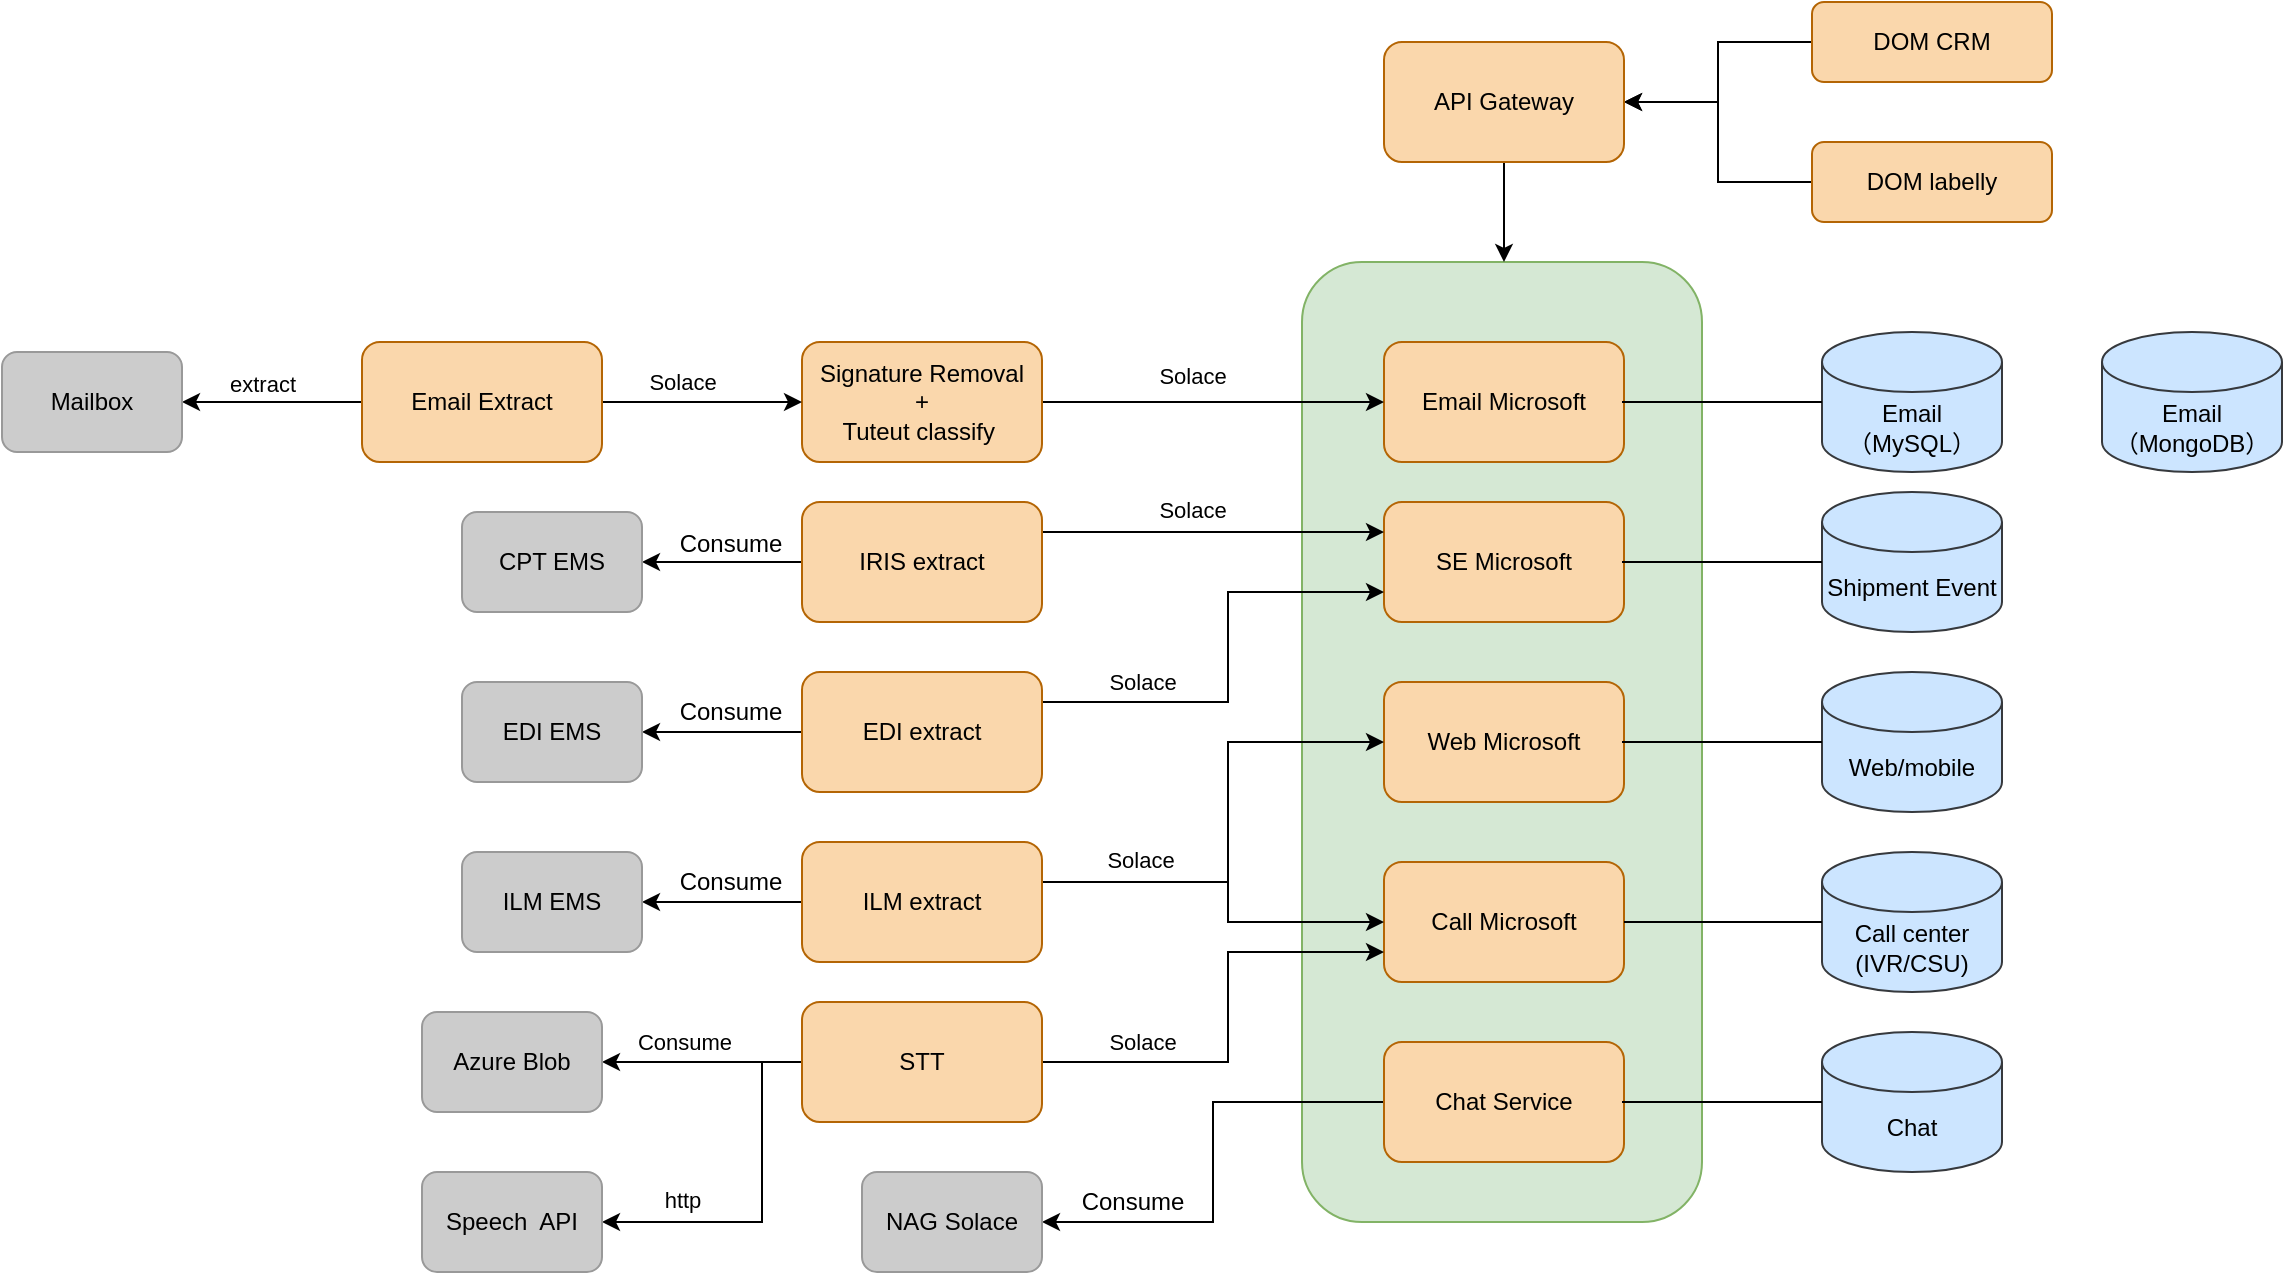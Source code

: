 <mxfile version="14.4.8" type="github">
  <diagram id="49KzD0q_o52CGu3O8EtS" name="Page-1">
    <mxGraphModel dx="2249" dy="762" grid="1" gridSize="10" guides="1" tooltips="1" connect="1" arrows="1" fold="1" page="1" pageScale="1" pageWidth="827" pageHeight="1169" math="0" shadow="0">
      <root>
        <mxCell id="0" />
        <mxCell id="1" parent="0" />
        <mxCell id="RPP7evLBG8meGlh0PdTi-4" value="" style="rounded=1;whiteSpace=wrap;html=1;strokeColor=#82b366;fillColor=#d5e8d4;" vertex="1" parent="1">
          <mxGeometry x="460" y="130" width="200" height="480" as="geometry" />
        </mxCell>
        <mxCell id="RPP7evLBG8meGlh0PdTi-5" value="Email Microsoft" style="rounded=1;whiteSpace=wrap;html=1;strokeColor=#b46504;fillColor=#fad7ac;" vertex="1" parent="1">
          <mxGeometry x="501" y="170" width="120" height="60" as="geometry" />
        </mxCell>
        <mxCell id="RPP7evLBG8meGlh0PdTi-6" value="SE Microsoft" style="rounded=1;whiteSpace=wrap;html=1;strokeColor=#b46504;fillColor=#fad7ac;" vertex="1" parent="1">
          <mxGeometry x="501" y="250" width="120" height="60" as="geometry" />
        </mxCell>
        <mxCell id="RPP7evLBG8meGlh0PdTi-7" value="Web Microsoft" style="rounded=1;whiteSpace=wrap;html=1;strokeColor=#b46504;fillColor=#fad7ac;" vertex="1" parent="1">
          <mxGeometry x="501" y="340" width="120" height="60" as="geometry" />
        </mxCell>
        <mxCell id="RPP7evLBG8meGlh0PdTi-8" value="Call Microsoft" style="rounded=1;whiteSpace=wrap;html=1;strokeColor=#b46504;fillColor=#fad7ac;" vertex="1" parent="1">
          <mxGeometry x="501" y="430" width="120" height="60" as="geometry" />
        </mxCell>
        <mxCell id="RPP7evLBG8meGlh0PdTi-66" style="edgeStyle=orthogonalEdgeStyle;rounded=0;orthogonalLoop=1;jettySize=auto;html=1;entryX=1;entryY=0.5;entryDx=0;entryDy=0;" edge="1" parent="1" source="RPP7evLBG8meGlh0PdTi-9" target="RPP7evLBG8meGlh0PdTi-65">
          <mxGeometry relative="1" as="geometry" />
        </mxCell>
        <mxCell id="RPP7evLBG8meGlh0PdTi-9" value="Chat Service" style="rounded=1;whiteSpace=wrap;html=1;strokeColor=#b46504;fillColor=#fad7ac;" vertex="1" parent="1">
          <mxGeometry x="501" y="520" width="120" height="60" as="geometry" />
        </mxCell>
        <mxCell id="RPP7evLBG8meGlh0PdTi-10" value="Call center &lt;br&gt;(IVR/CSU)" style="shape=cylinder3;whiteSpace=wrap;html=1;boundedLbl=1;backgroundOutline=1;size=15;strokeColor=#36393d;fillColor=#cce5ff;" vertex="1" parent="1">
          <mxGeometry x="720" y="425" width="90" height="70" as="geometry" />
        </mxCell>
        <mxCell id="RPP7evLBG8meGlh0PdTi-12" value="Web/mobile" style="shape=cylinder3;whiteSpace=wrap;html=1;boundedLbl=1;backgroundOutline=1;size=15;strokeColor=#36393d;fillColor=#cce5ff;" vertex="1" parent="1">
          <mxGeometry x="720" y="335" width="90" height="70" as="geometry" />
        </mxCell>
        <mxCell id="RPP7evLBG8meGlh0PdTi-13" value="Email&lt;br&gt;（MySQL）" style="shape=cylinder3;whiteSpace=wrap;html=1;boundedLbl=1;backgroundOutline=1;size=15;strokeColor=#36393d;fillColor=#cce5ff;" vertex="1" parent="1">
          <mxGeometry x="720" y="165" width="90" height="70" as="geometry" />
        </mxCell>
        <mxCell id="RPP7evLBG8meGlh0PdTi-14" value="Shipment Event" style="shape=cylinder3;whiteSpace=wrap;html=1;boundedLbl=1;backgroundOutline=1;size=15;strokeColor=#36393d;fillColor=#cce5ff;" vertex="1" parent="1">
          <mxGeometry x="720" y="245" width="90" height="70" as="geometry" />
        </mxCell>
        <mxCell id="RPP7evLBG8meGlh0PdTi-15" value="Email&lt;br&gt;（MongoDB）" style="shape=cylinder3;whiteSpace=wrap;html=1;boundedLbl=1;backgroundOutline=1;size=15;strokeColor=#36393d;fillColor=#cce5ff;" vertex="1" parent="1">
          <mxGeometry x="860" y="165" width="90" height="70" as="geometry" />
        </mxCell>
        <mxCell id="RPP7evLBG8meGlh0PdTi-16" value="Chat" style="shape=cylinder3;whiteSpace=wrap;html=1;boundedLbl=1;backgroundOutline=1;size=15;strokeColor=#36393d;fillColor=#cce5ff;" vertex="1" parent="1">
          <mxGeometry x="720" y="515" width="90" height="70" as="geometry" />
        </mxCell>
        <mxCell id="RPP7evLBG8meGlh0PdTi-24" style="edgeStyle=orthogonalEdgeStyle;rounded=0;orthogonalLoop=1;jettySize=auto;html=1;entryX=0;entryY=0.5;entryDx=0;entryDy=0;" edge="1" parent="1" source="RPP7evLBG8meGlh0PdTi-17" target="RPP7evLBG8meGlh0PdTi-5">
          <mxGeometry relative="1" as="geometry" />
        </mxCell>
        <mxCell id="RPP7evLBG8meGlh0PdTi-25" value="Solace" style="edgeLabel;html=1;align=center;verticalAlign=middle;resizable=0;points=[];" vertex="1" connectable="0" parent="RPP7evLBG8meGlh0PdTi-24">
          <mxGeometry x="-0.137" y="-1" relative="1" as="geometry">
            <mxPoint x="1" y="-14" as="offset" />
          </mxGeometry>
        </mxCell>
        <mxCell id="RPP7evLBG8meGlh0PdTi-17" value="Signature Removal&lt;br&gt;+&lt;br&gt;Tuteut classify&amp;nbsp;" style="rounded=1;whiteSpace=wrap;html=1;strokeColor=#b46504;fillColor=#fad7ac;" vertex="1" parent="1">
          <mxGeometry x="210" y="170" width="120" height="60" as="geometry" />
        </mxCell>
        <mxCell id="RPP7evLBG8meGlh0PdTi-39" style="edgeStyle=orthogonalEdgeStyle;rounded=0;orthogonalLoop=1;jettySize=auto;html=1;entryX=0;entryY=0.5;entryDx=0;entryDy=0;" edge="1" parent="1" source="RPP7evLBG8meGlh0PdTi-18" target="RPP7evLBG8meGlh0PdTi-17">
          <mxGeometry relative="1" as="geometry" />
        </mxCell>
        <mxCell id="RPP7evLBG8meGlh0PdTi-42" value="Solace" style="edgeLabel;html=1;align=center;verticalAlign=middle;resizable=0;points=[];" vertex="1" connectable="0" parent="RPP7evLBG8meGlh0PdTi-39">
          <mxGeometry x="-0.2" y="-2" relative="1" as="geometry">
            <mxPoint y="-12" as="offset" />
          </mxGeometry>
        </mxCell>
        <mxCell id="RPP7evLBG8meGlh0PdTi-40" style="edgeStyle=orthogonalEdgeStyle;rounded=0;orthogonalLoop=1;jettySize=auto;html=1;entryX=1;entryY=0.5;entryDx=0;entryDy=0;" edge="1" parent="1" source="RPP7evLBG8meGlh0PdTi-18">
          <mxGeometry relative="1" as="geometry">
            <mxPoint x="-100" y="200" as="targetPoint" />
          </mxGeometry>
        </mxCell>
        <mxCell id="RPP7evLBG8meGlh0PdTi-41" value="extract" style="edgeLabel;html=1;align=center;verticalAlign=middle;resizable=0;points=[];" vertex="1" connectable="0" parent="RPP7evLBG8meGlh0PdTi-40">
          <mxGeometry x="0.244" y="-3" relative="1" as="geometry">
            <mxPoint x="6" y="-7" as="offset" />
          </mxGeometry>
        </mxCell>
        <mxCell id="RPP7evLBG8meGlh0PdTi-18" value="Email Extract" style="rounded=1;whiteSpace=wrap;html=1;strokeColor=#b46504;fillColor=#fad7ac;" vertex="1" parent="1">
          <mxGeometry x="-10" y="170" width="120" height="60" as="geometry" />
        </mxCell>
        <mxCell id="RPP7evLBG8meGlh0PdTi-26" style="edgeStyle=orthogonalEdgeStyle;rounded=0;orthogonalLoop=1;jettySize=auto;html=1;entryX=0;entryY=0.25;entryDx=0;entryDy=0;" edge="1" parent="1" source="RPP7evLBG8meGlh0PdTi-20" target="RPP7evLBG8meGlh0PdTi-6">
          <mxGeometry relative="1" as="geometry">
            <Array as="points">
              <mxPoint x="390" y="265" />
              <mxPoint x="390" y="265" />
            </Array>
          </mxGeometry>
        </mxCell>
        <mxCell id="RPP7evLBG8meGlh0PdTi-43" value="Solace" style="edgeLabel;html=1;align=center;verticalAlign=middle;resizable=0;points=[];" vertex="1" connectable="0" parent="RPP7evLBG8meGlh0PdTi-26">
          <mxGeometry x="-0.151" y="-1" relative="1" as="geometry">
            <mxPoint x="2" y="-12" as="offset" />
          </mxGeometry>
        </mxCell>
        <mxCell id="RPP7evLBG8meGlh0PdTi-57" style="edgeStyle=orthogonalEdgeStyle;rounded=0;orthogonalLoop=1;jettySize=auto;html=1;entryX=1;entryY=0.5;entryDx=0;entryDy=0;" edge="1" parent="1" source="RPP7evLBG8meGlh0PdTi-20" target="RPP7evLBG8meGlh0PdTi-56">
          <mxGeometry relative="1" as="geometry" />
        </mxCell>
        <mxCell id="RPP7evLBG8meGlh0PdTi-20" value="IRIS extract" style="rounded=1;whiteSpace=wrap;html=1;strokeColor=#b46504;fillColor=#fad7ac;" vertex="1" parent="1">
          <mxGeometry x="210" y="250" width="120" height="60" as="geometry" />
        </mxCell>
        <mxCell id="RPP7evLBG8meGlh0PdTi-27" style="edgeStyle=orthogonalEdgeStyle;rounded=0;orthogonalLoop=1;jettySize=auto;html=1;entryX=0;entryY=0.75;entryDx=0;entryDy=0;" edge="1" parent="1" source="RPP7evLBG8meGlh0PdTi-21" target="RPP7evLBG8meGlh0PdTi-6">
          <mxGeometry relative="1" as="geometry">
            <Array as="points">
              <mxPoint x="423" y="350" />
              <mxPoint x="423" y="295" />
            </Array>
          </mxGeometry>
        </mxCell>
        <mxCell id="RPP7evLBG8meGlh0PdTi-44" value="Solace" style="edgeLabel;html=1;align=center;verticalAlign=middle;resizable=0;points=[];" vertex="1" connectable="0" parent="RPP7evLBG8meGlh0PdTi-27">
          <mxGeometry x="-0.811" y="-2" relative="1" as="geometry">
            <mxPoint x="28" y="-12" as="offset" />
          </mxGeometry>
        </mxCell>
        <mxCell id="RPP7evLBG8meGlh0PdTi-64" style="edgeStyle=orthogonalEdgeStyle;rounded=0;orthogonalLoop=1;jettySize=auto;html=1;entryX=1;entryY=0.5;entryDx=0;entryDy=0;" edge="1" parent="1" source="RPP7evLBG8meGlh0PdTi-21" target="RPP7evLBG8meGlh0PdTi-60">
          <mxGeometry relative="1" as="geometry" />
        </mxCell>
        <mxCell id="RPP7evLBG8meGlh0PdTi-21" value="EDI extract" style="rounded=1;whiteSpace=wrap;html=1;strokeColor=#b46504;fillColor=#fad7ac;" vertex="1" parent="1">
          <mxGeometry x="210" y="335" width="120" height="60" as="geometry" />
        </mxCell>
        <mxCell id="RPP7evLBG8meGlh0PdTi-29" style="edgeStyle=orthogonalEdgeStyle;rounded=0;orthogonalLoop=1;jettySize=auto;html=1;entryX=0;entryY=0.5;entryDx=0;entryDy=0;" edge="1" parent="1" source="RPP7evLBG8meGlh0PdTi-22" target="RPP7evLBG8meGlh0PdTi-7">
          <mxGeometry relative="1" as="geometry">
            <Array as="points">
              <mxPoint x="423" y="440" />
              <mxPoint x="423" y="370" />
            </Array>
          </mxGeometry>
        </mxCell>
        <mxCell id="RPP7evLBG8meGlh0PdTi-30" style="edgeStyle=orthogonalEdgeStyle;rounded=0;orthogonalLoop=1;jettySize=auto;html=1;" edge="1" parent="1" source="RPP7evLBG8meGlh0PdTi-22" target="RPP7evLBG8meGlh0PdTi-8">
          <mxGeometry relative="1" as="geometry">
            <Array as="points">
              <mxPoint x="423" y="440" />
              <mxPoint x="423" y="460" />
            </Array>
          </mxGeometry>
        </mxCell>
        <mxCell id="RPP7evLBG8meGlh0PdTi-45" value="Solace" style="edgeLabel;html=1;align=center;verticalAlign=middle;resizable=0;points=[];" vertex="1" connectable="0" parent="RPP7evLBG8meGlh0PdTi-30">
          <mxGeometry x="-0.593" y="1" relative="1" as="geometry">
            <mxPoint x="10" y="-10" as="offset" />
          </mxGeometry>
        </mxCell>
        <mxCell id="RPP7evLBG8meGlh0PdTi-74" style="edgeStyle=orthogonalEdgeStyle;rounded=0;orthogonalLoop=1;jettySize=auto;html=1;entryX=1;entryY=0.5;entryDx=0;entryDy=0;" edge="1" parent="1" source="RPP7evLBG8meGlh0PdTi-22" target="RPP7evLBG8meGlh0PdTi-61">
          <mxGeometry relative="1" as="geometry">
            <Array as="points">
              <mxPoint x="170" y="450" />
              <mxPoint x="170" y="450" />
            </Array>
          </mxGeometry>
        </mxCell>
        <mxCell id="RPP7evLBG8meGlh0PdTi-22" value="ILM extract" style="rounded=1;whiteSpace=wrap;html=1;strokeColor=#b46504;fillColor=#fad7ac;" vertex="1" parent="1">
          <mxGeometry x="210" y="420" width="120" height="60" as="geometry" />
        </mxCell>
        <mxCell id="RPP7evLBG8meGlh0PdTi-32" style="edgeStyle=orthogonalEdgeStyle;rounded=0;orthogonalLoop=1;jettySize=auto;html=1;entryX=0;entryY=0.75;entryDx=0;entryDy=0;exitX=1;exitY=0.5;exitDx=0;exitDy=0;" edge="1" parent="1" source="RPP7evLBG8meGlh0PdTi-28" target="RPP7evLBG8meGlh0PdTi-8">
          <mxGeometry relative="1" as="geometry">
            <Array as="points">
              <mxPoint x="423" y="530" />
              <mxPoint x="423" y="475" />
            </Array>
          </mxGeometry>
        </mxCell>
        <mxCell id="RPP7evLBG8meGlh0PdTi-46" value="Solace" style="edgeLabel;html=1;align=center;verticalAlign=middle;resizable=0;points=[];" vertex="1" connectable="0" parent="RPP7evLBG8meGlh0PdTi-32">
          <mxGeometry x="-0.202" y="-1" relative="1" as="geometry">
            <mxPoint x="-40" y="-11" as="offset" />
          </mxGeometry>
        </mxCell>
        <mxCell id="RPP7evLBG8meGlh0PdTi-68" style="edgeStyle=orthogonalEdgeStyle;rounded=0;orthogonalLoop=1;jettySize=auto;html=1;entryX=1;entryY=0.5;entryDx=0;entryDy=0;" edge="1" parent="1" source="RPP7evLBG8meGlh0PdTi-28" target="RPP7evLBG8meGlh0PdTi-62">
          <mxGeometry relative="1" as="geometry" />
        </mxCell>
        <mxCell id="RPP7evLBG8meGlh0PdTi-70" value="Consume" style="edgeLabel;html=1;align=center;verticalAlign=middle;resizable=0;points=[];" vertex="1" connectable="0" parent="RPP7evLBG8meGlh0PdTi-68">
          <mxGeometry x="0.24" y="-1" relative="1" as="geometry">
            <mxPoint x="3" y="-9" as="offset" />
          </mxGeometry>
        </mxCell>
        <mxCell id="RPP7evLBG8meGlh0PdTi-69" style="edgeStyle=orthogonalEdgeStyle;rounded=0;orthogonalLoop=1;jettySize=auto;html=1;entryX=1;entryY=0.5;entryDx=0;entryDy=0;" edge="1" parent="1" source="RPP7evLBG8meGlh0PdTi-28" target="RPP7evLBG8meGlh0PdTi-63">
          <mxGeometry relative="1" as="geometry">
            <Array as="points">
              <mxPoint x="190" y="530" />
              <mxPoint x="190" y="610" />
            </Array>
          </mxGeometry>
        </mxCell>
        <mxCell id="RPP7evLBG8meGlh0PdTi-71" value="http" style="edgeLabel;html=1;align=center;verticalAlign=middle;resizable=0;points=[];" vertex="1" connectable="0" parent="RPP7evLBG8meGlh0PdTi-69">
          <mxGeometry x="0.256" relative="1" as="geometry">
            <mxPoint x="-27" y="-11" as="offset" />
          </mxGeometry>
        </mxCell>
        <mxCell id="RPP7evLBG8meGlh0PdTi-28" value="STT" style="rounded=1;whiteSpace=wrap;html=1;strokeColor=#b46504;fillColor=#fad7ac;" vertex="1" parent="1">
          <mxGeometry x="210" y="500" width="120" height="60" as="geometry" />
        </mxCell>
        <mxCell id="RPP7evLBG8meGlh0PdTi-37" style="edgeStyle=orthogonalEdgeStyle;rounded=0;orthogonalLoop=1;jettySize=auto;html=1;entryX=1;entryY=0.5;entryDx=0;entryDy=0;" edge="1" parent="1" source="RPP7evLBG8meGlh0PdTi-33" target="RPP7evLBG8meGlh0PdTi-35">
          <mxGeometry relative="1" as="geometry" />
        </mxCell>
        <mxCell id="RPP7evLBG8meGlh0PdTi-33" value="DOM CRM" style="rounded=1;whiteSpace=wrap;html=1;strokeColor=#b46504;fillColor=#fad7ac;" vertex="1" parent="1">
          <mxGeometry x="715" width="120" height="40" as="geometry" />
        </mxCell>
        <mxCell id="RPP7evLBG8meGlh0PdTi-38" style="edgeStyle=orthogonalEdgeStyle;rounded=0;orthogonalLoop=1;jettySize=auto;html=1;entryX=1;entryY=0.5;entryDx=0;entryDy=0;" edge="1" parent="1" source="RPP7evLBG8meGlh0PdTi-34" target="RPP7evLBG8meGlh0PdTi-35">
          <mxGeometry relative="1" as="geometry" />
        </mxCell>
        <mxCell id="RPP7evLBG8meGlh0PdTi-34" value="DOM labelly" style="rounded=1;whiteSpace=wrap;html=1;strokeColor=#b46504;fillColor=#fad7ac;" vertex="1" parent="1">
          <mxGeometry x="715" y="70" width="120" height="40" as="geometry" />
        </mxCell>
        <mxCell id="RPP7evLBG8meGlh0PdTi-36" style="edgeStyle=orthogonalEdgeStyle;rounded=0;orthogonalLoop=1;jettySize=auto;html=1;" edge="1" parent="1" source="RPP7evLBG8meGlh0PdTi-35">
          <mxGeometry relative="1" as="geometry">
            <mxPoint x="561" y="130" as="targetPoint" />
          </mxGeometry>
        </mxCell>
        <mxCell id="RPP7evLBG8meGlh0PdTi-35" value="API Gateway" style="rounded=1;whiteSpace=wrap;html=1;strokeColor=#b46504;fillColor=#fad7ac;" vertex="1" parent="1">
          <mxGeometry x="501" y="20" width="120" height="60" as="geometry" />
        </mxCell>
        <mxCell id="RPP7evLBG8meGlh0PdTi-47" value="" style="endArrow=none;html=1;entryX=0;entryY=0.5;entryDx=0;entryDy=0;entryPerimeter=0;" edge="1" parent="1" target="RPP7evLBG8meGlh0PdTi-13">
          <mxGeometry width="50" height="50" relative="1" as="geometry">
            <mxPoint x="620" y="200" as="sourcePoint" />
            <mxPoint x="666" y="150" as="targetPoint" />
          </mxGeometry>
        </mxCell>
        <mxCell id="RPP7evLBG8meGlh0PdTi-50" value="" style="endArrow=none;html=1;entryX=0;entryY=0.5;entryDx=0;entryDy=0;entryPerimeter=0;" edge="1" parent="1" target="RPP7evLBG8meGlh0PdTi-14">
          <mxGeometry width="50" height="50" relative="1" as="geometry">
            <mxPoint x="620" y="280" as="sourcePoint" />
            <mxPoint x="666" y="230" as="targetPoint" />
          </mxGeometry>
        </mxCell>
        <mxCell id="RPP7evLBG8meGlh0PdTi-51" value="" style="endArrow=none;html=1;entryX=0;entryY=0.5;entryDx=0;entryDy=0;entryPerimeter=0;" edge="1" parent="1" target="RPP7evLBG8meGlh0PdTi-12">
          <mxGeometry width="50" height="50" relative="1" as="geometry">
            <mxPoint x="620" y="370" as="sourcePoint" />
            <mxPoint x="666" y="320" as="targetPoint" />
          </mxGeometry>
        </mxCell>
        <mxCell id="RPP7evLBG8meGlh0PdTi-52" value="" style="endArrow=none;html=1;entryX=0;entryY=0.5;entryDx=0;entryDy=0;entryPerimeter=0;exitX=1;exitY=0.5;exitDx=0;exitDy=0;" edge="1" parent="1" source="RPP7evLBG8meGlh0PdTi-8" target="RPP7evLBG8meGlh0PdTi-10">
          <mxGeometry width="50" height="50" relative="1" as="geometry">
            <mxPoint x="630" y="460" as="sourcePoint" />
            <mxPoint x="720" y="470" as="targetPoint" />
          </mxGeometry>
        </mxCell>
        <mxCell id="RPP7evLBG8meGlh0PdTi-53" value="" style="endArrow=none;html=1;entryX=0;entryY=0.5;entryDx=0;entryDy=0;entryPerimeter=0;" edge="1" parent="1" target="RPP7evLBG8meGlh0PdTi-16">
          <mxGeometry width="50" height="50" relative="1" as="geometry">
            <mxPoint x="620" y="550" as="sourcePoint" />
            <mxPoint x="720" y="560" as="targetPoint" />
          </mxGeometry>
        </mxCell>
        <mxCell id="RPP7evLBG8meGlh0PdTi-56" value="CPT EMS" style="rounded=1;whiteSpace=wrap;html=1;strokeColor=#999999;fillColor=#CCCCCC;" vertex="1" parent="1">
          <mxGeometry x="40" y="255" width="90" height="50" as="geometry" />
        </mxCell>
        <mxCell id="RPP7evLBG8meGlh0PdTi-60" value="EDI EMS" style="rounded=1;whiteSpace=wrap;html=1;strokeColor=#999999;fillColor=#CCCCCC;" vertex="1" parent="1">
          <mxGeometry x="40" y="340" width="90" height="50" as="geometry" />
        </mxCell>
        <mxCell id="RPP7evLBG8meGlh0PdTi-61" value="ILM EMS" style="rounded=1;whiteSpace=wrap;html=1;strokeColor=#999999;fillColor=#CCCCCC;" vertex="1" parent="1">
          <mxGeometry x="40" y="425" width="90" height="50" as="geometry" />
        </mxCell>
        <mxCell id="RPP7evLBG8meGlh0PdTi-62" value="Azure Blob" style="rounded=1;whiteSpace=wrap;html=1;strokeColor=#999999;fillColor=#CCCCCC;" vertex="1" parent="1">
          <mxGeometry x="20" y="505" width="90" height="50" as="geometry" />
        </mxCell>
        <mxCell id="RPP7evLBG8meGlh0PdTi-63" value="Speech&amp;nbsp; API" style="rounded=1;whiteSpace=wrap;html=1;strokeColor=#999999;fillColor=#CCCCCC;" vertex="1" parent="1">
          <mxGeometry x="20" y="585" width="90" height="50" as="geometry" />
        </mxCell>
        <mxCell id="RPP7evLBG8meGlh0PdTi-65" value="NAG Solace" style="rounded=1;whiteSpace=wrap;html=1;strokeColor=#999999;fillColor=#CCCCCC;" vertex="1" parent="1">
          <mxGeometry x="240" y="585" width="90" height="50" as="geometry" />
        </mxCell>
        <mxCell id="RPP7evLBG8meGlh0PdTi-67" value="Consume" style="text;html=1;align=center;verticalAlign=middle;resizable=0;points=[];autosize=1;" vertex="1" parent="1">
          <mxGeometry x="340" y="590" width="70" height="20" as="geometry" />
        </mxCell>
        <mxCell id="RPP7evLBG8meGlh0PdTi-72" value="Mailbox" style="rounded=1;whiteSpace=wrap;html=1;strokeColor=#999999;fillColor=#CCCCCC;" vertex="1" parent="1">
          <mxGeometry x="-190" y="175" width="90" height="50" as="geometry" />
        </mxCell>
        <mxCell id="RPP7evLBG8meGlh0PdTi-75" value="Consume" style="text;html=1;align=center;verticalAlign=middle;resizable=0;points=[];autosize=1;" vertex="1" parent="1">
          <mxGeometry x="139" y="261" width="70" height="20" as="geometry" />
        </mxCell>
        <mxCell id="RPP7evLBG8meGlh0PdTi-76" value="Consume" style="text;html=1;align=center;verticalAlign=middle;resizable=0;points=[];autosize=1;" vertex="1" parent="1">
          <mxGeometry x="139" y="345" width="70" height="20" as="geometry" />
        </mxCell>
        <mxCell id="RPP7evLBG8meGlh0PdTi-79" value="Consume" style="text;html=1;align=center;verticalAlign=middle;resizable=0;points=[];autosize=1;" vertex="1" parent="1">
          <mxGeometry x="139" y="430" width="70" height="20" as="geometry" />
        </mxCell>
      </root>
    </mxGraphModel>
  </diagram>
</mxfile>
